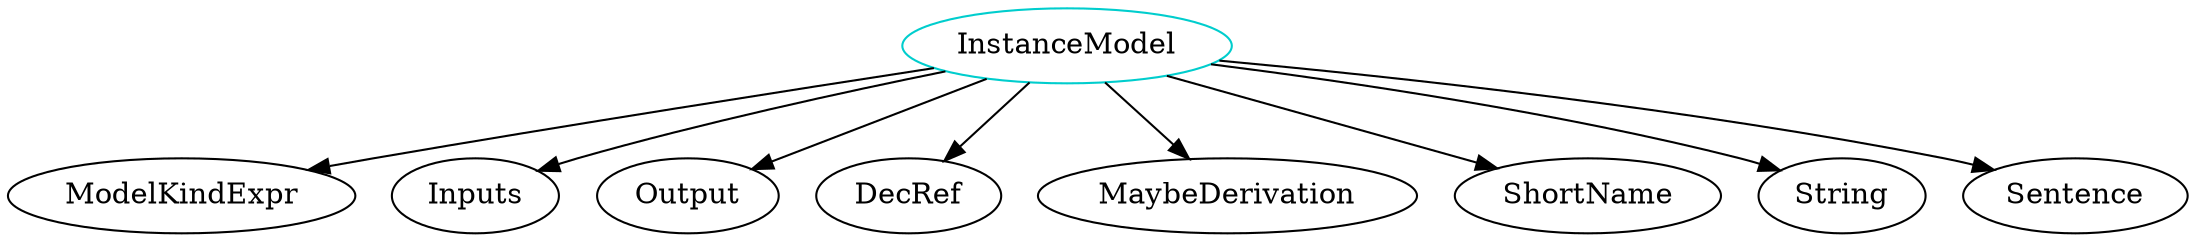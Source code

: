 digraph instancemodel{
InstanceModel	[shape=oval, color=cyan3, label="InstanceModel"];
InstanceModel -> ModelKindExpr;
InstanceModel -> Inputs;
InstanceModel -> Output;
InstanceModel -> DecRef;
InstanceModel -> MaybeDerivation;
InstanceModel -> ShortName;
InstanceModel -> String;
InstanceModel -> Sentence;
}
